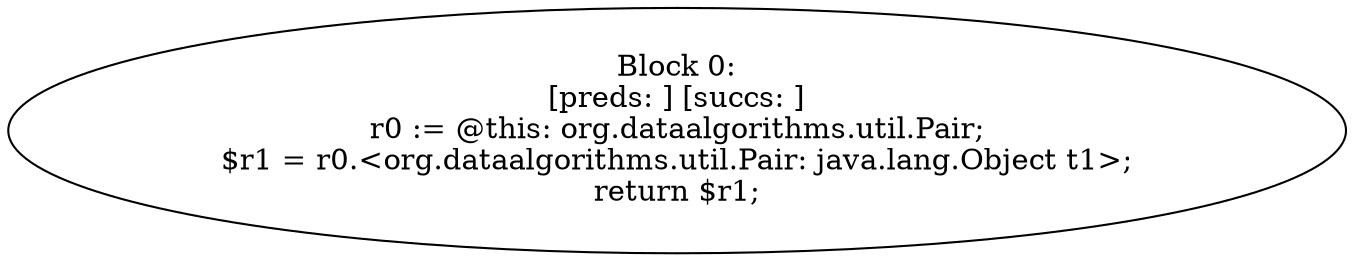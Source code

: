 digraph "unitGraph" {
    "Block 0:
[preds: ] [succs: ]
r0 := @this: org.dataalgorithms.util.Pair;
$r1 = r0.<org.dataalgorithms.util.Pair: java.lang.Object t1>;
return $r1;
"
}
